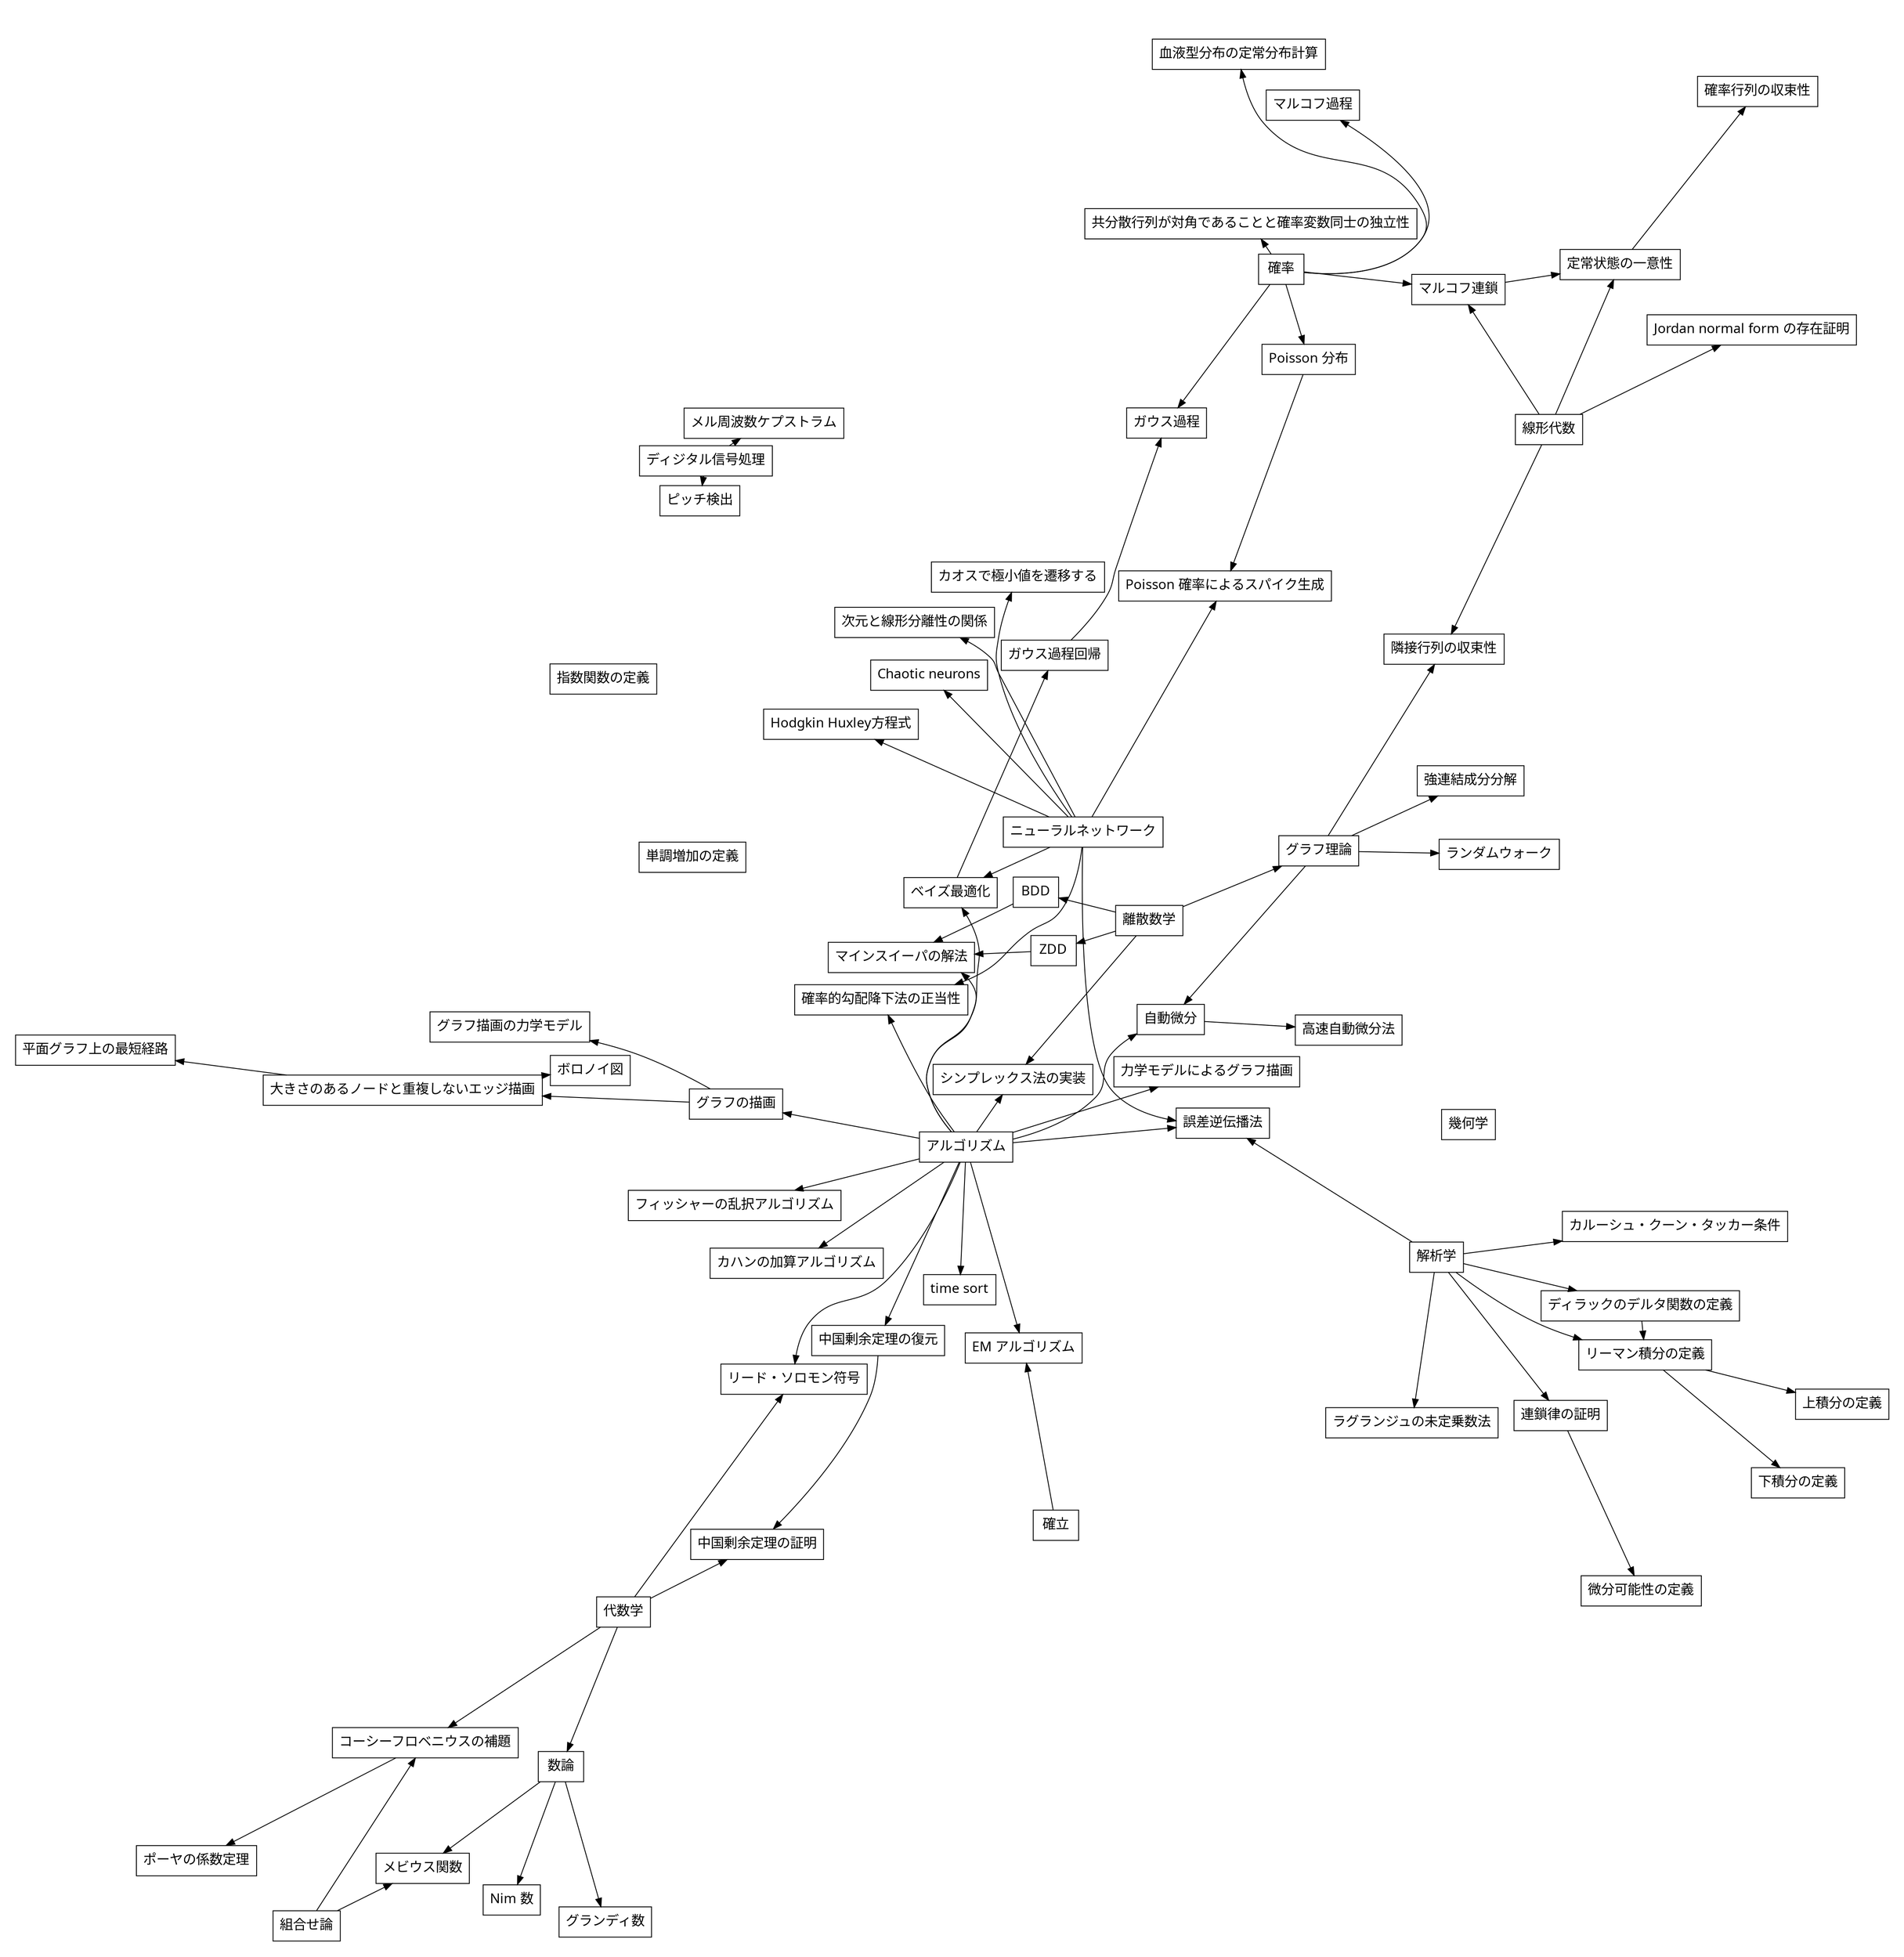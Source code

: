 digraph graph_name {
  graph [
    charset = "UTF-8";
    label = "todo",
    labelloc = "t",
    labeljust = "c",
    bgcolor = "#ffffff",
    fontcolor = white,
    fontsize = 18,
    style = "filled",
    rankdir = TB,
    margin = 0.2,
    splines = spline,
    ranksep = 1.0,
    nodesep = 0.9,
    //layout = dot
    layout = fdp
  ];

  node [
    colorscheme = "rdylgn11"
    style = "solid,filled",
    shape = box,
    fontsize = 16,
    fontcolor = black,
    fontname = "Migu 1M",
    color = black,
    fillcolor = white,
  ];


  // edge define
  "ニューラルネットワーク";
  "解析学"
  "代数学";
  "幾何学";
  "線形代数";
  "確率";
  "組合せ論";
  "離散数学";
  "ディジタル信号処理";
  { "離散数学" } -> "グラフ理論";
  { "代数学" } -> "数論";
  "アルゴリズム";

  "単調増加の定義";
  "指数関数の定義";

  { "解析学" }                          -> "連鎖律の証明";

  { "連鎖律の証明" }                    -> "微分可能性の定義";

  { "解析学" }                          -> "ディラックのデルタ関数の定義";

  { "解析学";
    "ディラックのデルタ関数の定義" }    -> "リーマン積分の定義";

  { "リーマン積分の定義" }              -> "上積分の定義";

  { "リーマン積分の定義" }              -> "下積分の定義";

  { "確率" }                            -> "マルコフ過程";

  { "確率" }                            -> "Poisson 分布";

  { "確率" }                            -> "共分散行列が対角であることと確率変数同士の独立性";

  { "確率" }                            -> "血液型分布の定常分布計算";

  { "ベイズ最適化" }                    -> "ガウス過程回帰";

  { "確率";
    "ガウス過程回帰" }                  -> "ガウス過程";

  { "グラフ理論";
    "線形代数" }                        -> "隣接行列の収束性";

  { "線形代数" }                        -> "Jordan normal form の存在証明";

  { "線形代数";
    "確率" }                            -> "マルコフ連鎖";

  { "マルコフ連鎖";
    "線形代数" }                        -> "定常状態の一意性";

  { "定常状態の一意性" }                -> "確率行列の収束性";

  { "アルゴリズム" }                    -> "中国剰余定理の復元";

  { "代数学";
    "中国剰余定理の復元" }              -> "中国剰余定理の証明";

  { "ニューラルネットワーク" }          -> "Hodgkin Huxley方程式";

  { "ニューラルネットワーク";
    "アルゴリズム" }                    -> "確率的勾配降下法の正当性";

  { "ニューラルネットワーク";
    "Poisson 分布" }                    -> "Poisson 確率によるスパイク生成";

  { "ニューラルネットワーク" }          -> "次元と線形分離性の関係";

  { "ニューラルネットワーク" }          -> "Chaotic neurons";

  { "ニューラルネットワーク";
    "アルゴリズム" }                    -> "ベイズ最適化";

  { "ニューラルネットワーク" }          -> "カオスで極小値を遷移する";
  // ホップフィールドモデルだとエネルギー関数の極小値に記憶がうめこまれる
  // カオスニューラルネットのひとつがホップフィールドネットワークで、海馬でもカオスがみられてる
  // カオスんニューラルネットワークならうまくやればエネルギーの極小値にしばらく留まってから別の極小値へ遷移するようになる
  // これを利用すればネットワークが記憶した内容をとりだせる


  { "アルゴリズム" }                    -> "フィッシャーの乱択アルゴリズム";

  { "アルゴリズム" }                    -> "カハンの加算アルゴリズム";

  { "アルゴリズム";
    "離散数学" }                        -> "シンプレックス法の実装";

  { "アルゴリズム" }                    -> "力学モデルによるグラフ描画";

  { "アルゴリズム" }                    -> "グラフの描画";
  { "グラフの描画" }                    -> "グラフ描画の力学モデル";

  { "グラフの描画" }                    -> "大きさのあるノードと重複しないエッジ描画";
  { "大きさのあるノードと重複しないエッジ描画" } -> "ボロノイ図";
  { "大きさのあるノードと重複しないエッジ描画" } -> "平面グラフ上の最短経路";

  { "ニューラルネットワーク";
    "解析学";
    "アルゴリズム" }                    -> "誤差逆伝播法";

  { "代数学";
    "アルゴリズム" }                    -> "リード・ソロモン符号";

  { "代数学";
    "組合せ論" }                        -> "コーシーフロベニウスの補題";

  { "コーシーフロベニウスの補題" }      -> "ポーヤの係数定理";

  { "グラフ理論" }                      -> "強連結成分分解";

  { "グラフ理論" }                      -> "ランダムウォーク";

  { "数論";
    "組合せ論" }                        -> "メビウス関数";

  { "アルゴリズム";
    "グラフ理論" }                      -> "自動微分";

  { "自動微分" }                        -> "高速自動微分法";

  { "アルゴリズム";
    "確立" }                            -> "EM アルゴリズム";

  { "アルゴリズム" }                    -> "time sort";

  { "数論" }                            -> "グランディ数";
  { "数論" }                            -> "Nim 数";

  { "離散数学" }                        -> "BDD";
  { "離散数学" }                        -> "ZDD";

  { "BDD";
    "ZDD"; 
    "アルゴリズム" }                    -> "マインスイーパの解法";

  { "ディジタル信号処理"; }             -> "メル周波数ケプストラム";
  { "ディジタル信号処理"; }             -> "ピッチ検出";

  { "解析学"; }                         -> "ラグランジュの未定乗数法";
  { "解析学"; }                         -> "カルーシュ・クーン・タッカー条件";
}



